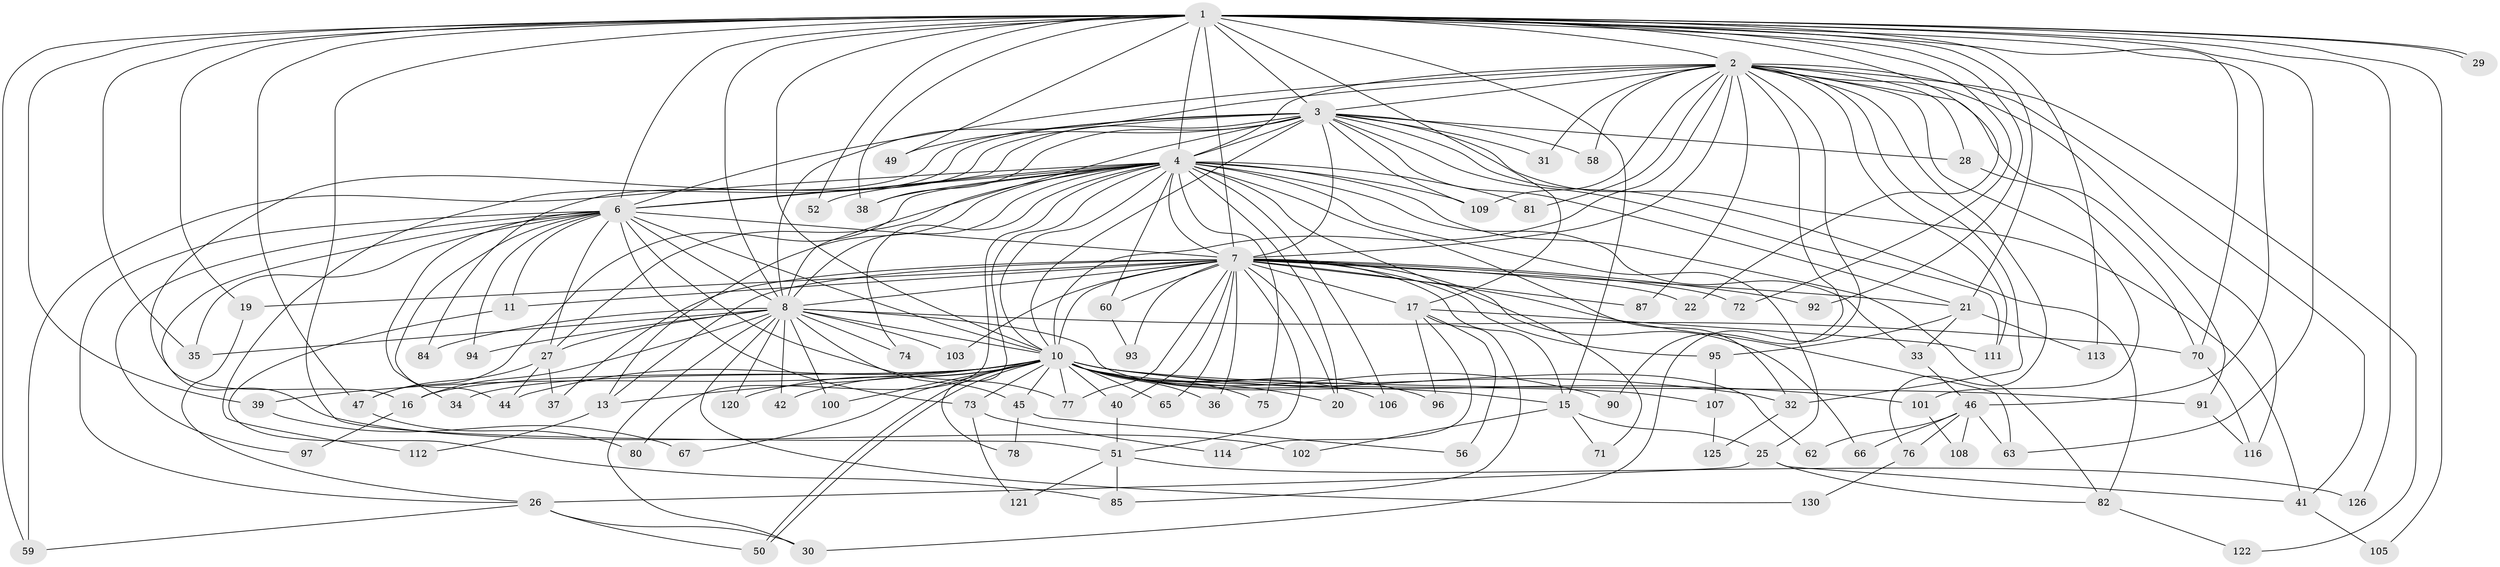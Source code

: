 // original degree distribution, {26: 0.023076923076923078, 15: 0.007692307692307693, 28: 0.007692307692307693, 16: 0.007692307692307693, 20: 0.007692307692307693, 25: 0.007692307692307693, 17: 0.007692307692307693, 32: 0.007692307692307693, 3: 0.27692307692307694, 4: 0.05384615384615385, 12: 0.007692307692307693, 5: 0.015384615384615385, 7: 0.023076923076923078, 6: 0.023076923076923078, 2: 0.5153846153846153, 8: 0.007692307692307693}
// Generated by graph-tools (version 1.1) at 2025/10/02/27/25 16:10:58]
// undirected, 95 vertices, 227 edges
graph export_dot {
graph [start="1"]
  node [color=gray90,style=filled];
  1 [super="+9"];
  2 [super="+24"];
  3 [super="+5"];
  4 [super="+12"];
  6 [super="+55"];
  7 [super="+14"];
  8 [super="+18"];
  10 [super="+23"];
  11;
  13 [super="+54"];
  15 [super="+57"];
  16 [super="+86"];
  17 [super="+88"];
  19 [super="+129"];
  20 [super="+64"];
  21 [super="+43"];
  22;
  25 [super="+115"];
  26 [super="+98"];
  27;
  28;
  29;
  30 [super="+123"];
  31;
  32 [super="+61"];
  33;
  34;
  35 [super="+99"];
  36;
  37;
  38 [super="+127"];
  39;
  40;
  41 [super="+48"];
  42;
  44 [super="+79"];
  45;
  46 [super="+68"];
  47 [super="+53"];
  49;
  50 [super="+69"];
  51 [super="+124"];
  52;
  56;
  58;
  59 [super="+110"];
  60;
  62;
  63;
  65;
  66;
  67;
  70 [super="+83"];
  71;
  72;
  73 [super="+89"];
  74;
  75;
  76;
  77 [super="+128"];
  78;
  80;
  81;
  82;
  84;
  85;
  87;
  90;
  91;
  92;
  93 [super="+104"];
  94;
  95;
  96;
  97;
  100;
  101;
  102;
  103;
  105;
  106;
  107;
  108;
  109 [super="+117"];
  111 [super="+119"];
  112;
  113;
  114;
  116 [super="+118"];
  120;
  121;
  122;
  125;
  126;
  130;
  1 -- 2 [weight=2];
  1 -- 3 [weight=4];
  1 -- 4 [weight=3];
  1 -- 6 [weight=2];
  1 -- 7 [weight=2];
  1 -- 8 [weight=3];
  1 -- 10 [weight=2];
  1 -- 17;
  1 -- 19;
  1 -- 22;
  1 -- 29;
  1 -- 29;
  1 -- 39;
  1 -- 46;
  1 -- 47;
  1 -- 49;
  1 -- 59;
  1 -- 72;
  1 -- 92;
  1 -- 105;
  1 -- 51;
  1 -- 70;
  1 -- 15;
  1 -- 21;
  1 -- 38;
  1 -- 113;
  1 -- 52;
  1 -- 126;
  1 -- 63;
  1 -- 35;
  2 -- 3 [weight=2];
  2 -- 4;
  2 -- 6;
  2 -- 7 [weight=2];
  2 -- 8;
  2 -- 10;
  2 -- 28;
  2 -- 30;
  2 -- 31;
  2 -- 32;
  2 -- 58;
  2 -- 76;
  2 -- 81;
  2 -- 87;
  2 -- 90;
  2 -- 91;
  2 -- 101;
  2 -- 109;
  2 -- 122;
  2 -- 41;
  2 -- 116;
  2 -- 111;
  3 -- 4 [weight=2];
  3 -- 6 [weight=2];
  3 -- 7 [weight=2];
  3 -- 8 [weight=2];
  3 -- 10 [weight=2];
  3 -- 16;
  3 -- 28;
  3 -- 58;
  3 -- 84;
  3 -- 111;
  3 -- 82;
  3 -- 31;
  3 -- 41;
  3 -- 112;
  3 -- 49;
  3 -- 109;
  3 -- 38;
  3 -- 21;
  4 -- 6;
  4 -- 7;
  4 -- 8;
  4 -- 10;
  4 -- 13;
  4 -- 20;
  4 -- 25;
  4 -- 27;
  4 -- 33;
  4 -- 38;
  4 -- 52;
  4 -- 59;
  4 -- 60;
  4 -- 71;
  4 -- 74;
  4 -- 75;
  4 -- 78;
  4 -- 80;
  4 -- 82;
  4 -- 106;
  4 -- 109;
  4 -- 81;
  4 -- 32;
  4 -- 47;
  6 -- 7;
  6 -- 8;
  6 -- 10;
  6 -- 11;
  6 -- 26;
  6 -- 34;
  6 -- 35;
  6 -- 44;
  6 -- 73;
  6 -- 94;
  6 -- 97;
  6 -- 102;
  6 -- 27;
  6 -- 77;
  7 -- 8 [weight=2];
  7 -- 10;
  7 -- 11;
  7 -- 17;
  7 -- 20;
  7 -- 21;
  7 -- 22;
  7 -- 36;
  7 -- 40;
  7 -- 51;
  7 -- 65;
  7 -- 72;
  7 -- 87;
  7 -- 92;
  7 -- 93 [weight=2];
  7 -- 66;
  7 -- 37;
  7 -- 103;
  7 -- 77;
  7 -- 19;
  7 -- 60;
  7 -- 63;
  7 -- 95;
  7 -- 15;
  7 -- 13;
  8 -- 10 [weight=2];
  8 -- 27;
  8 -- 30;
  8 -- 35;
  8 -- 42;
  8 -- 45;
  8 -- 70;
  8 -- 74;
  8 -- 84;
  8 -- 94;
  8 -- 100;
  8 -- 103;
  8 -- 120;
  8 -- 130;
  8 -- 62;
  8 -- 16;
  10 -- 13;
  10 -- 15;
  10 -- 16;
  10 -- 32;
  10 -- 34;
  10 -- 36;
  10 -- 39;
  10 -- 42;
  10 -- 45;
  10 -- 50;
  10 -- 50;
  10 -- 65;
  10 -- 67;
  10 -- 73 [weight=2];
  10 -- 75;
  10 -- 77;
  10 -- 90;
  10 -- 100;
  10 -- 101;
  10 -- 107;
  10 -- 120;
  10 -- 20;
  10 -- 96;
  10 -- 40;
  10 -- 106;
  10 -- 44;
  10 -- 91;
  11 -- 85;
  13 -- 112;
  15 -- 25;
  15 -- 71;
  15 -- 102;
  16 -- 97;
  17 -- 56;
  17 -- 96;
  17 -- 111;
  17 -- 114;
  17 -- 85;
  19 -- 26;
  21 -- 33;
  21 -- 95;
  21 -- 113;
  25 -- 26 [weight=2];
  25 -- 41;
  25 -- 82;
  26 -- 59;
  26 -- 30;
  26 -- 50;
  27 -- 37;
  27 -- 47;
  27 -- 44;
  28 -- 70;
  32 -- 125;
  33 -- 46;
  39 -- 67;
  40 -- 51;
  41 -- 105;
  45 -- 56;
  45 -- 78;
  46 -- 62;
  46 -- 66;
  46 -- 76;
  46 -- 108;
  46 -- 63;
  47 -- 80;
  51 -- 85;
  51 -- 121;
  51 -- 126;
  60 -- 93;
  70 -- 116;
  73 -- 121;
  73 -- 114;
  76 -- 130;
  82 -- 122;
  91 -- 116;
  95 -- 107;
  101 -- 108;
  107 -- 125;
}
